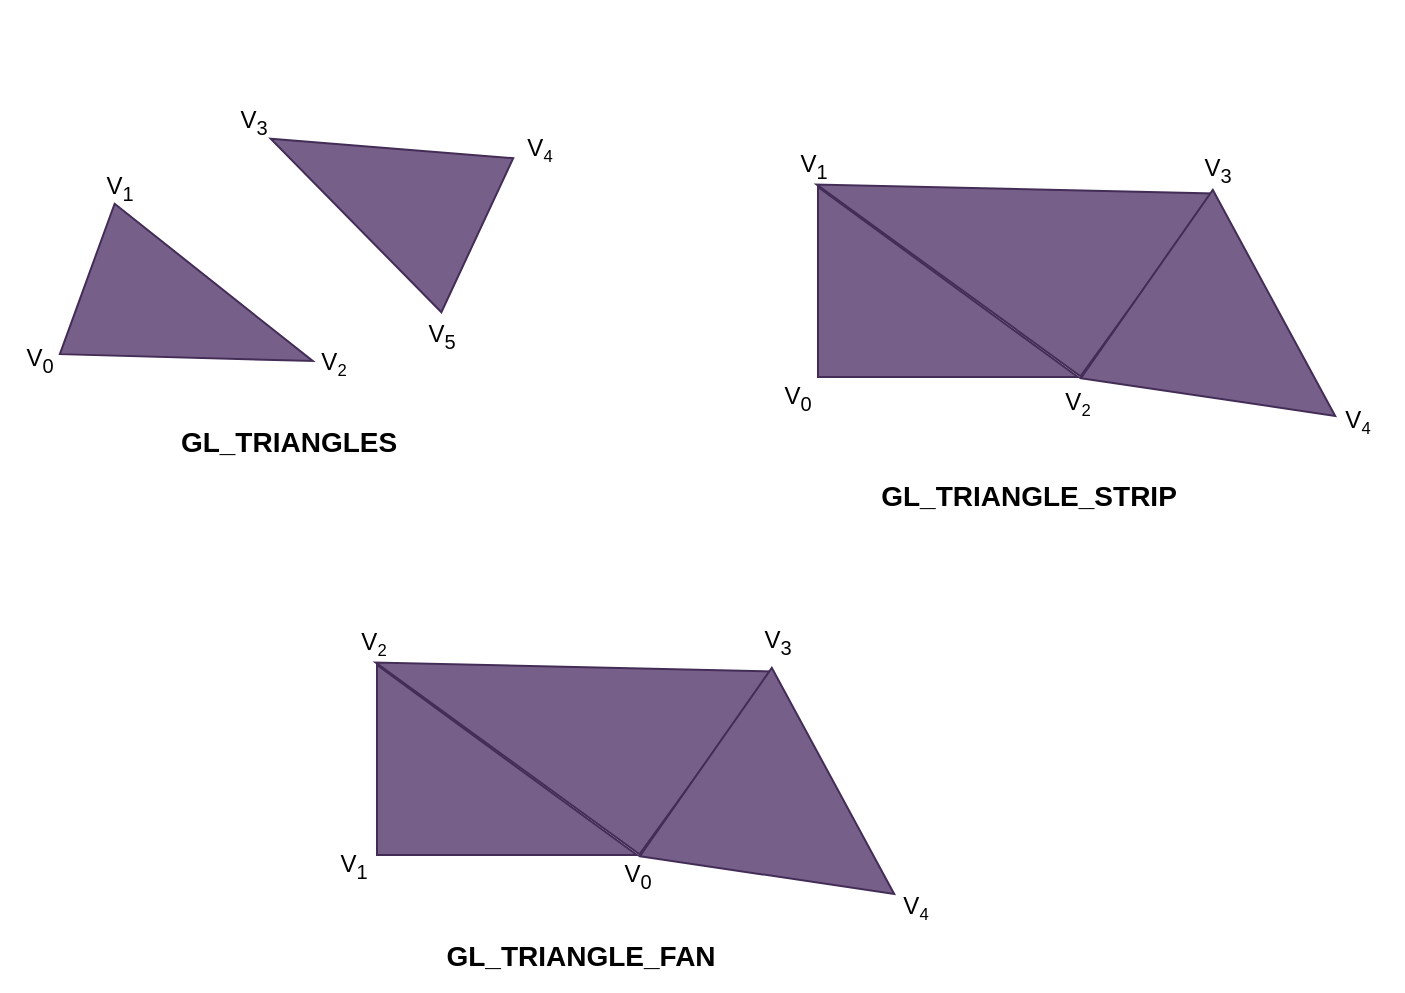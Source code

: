 <mxfile version="10.6.0" type="device"><diagram id="_uZqH9IhVgXf3lKm0CA_" name="Page-1"><mxGraphModel dx="1394" dy="796" grid="1" gridSize="10" guides="1" tooltips="1" connect="1" arrows="1" fold="1" page="1" pageScale="1" pageWidth="827" pageHeight="1169" math="0" shadow="0"><root><mxCell id="0"/><mxCell id="1" parent="0"/><mxCell id="55BrpqhsR1ldlOLZTCds-1" value="" style="triangle;whiteSpace=wrap;html=1;rotation=20;fillColor=#76608a;strokeColor=#432D57;fontColor=#ffffff;" vertex="1" parent="1"><mxGeometry x="151" y="289" width="120" height="80" as="geometry"/></mxCell><mxCell id="55BrpqhsR1ldlOLZTCds-2" value="" style="triangle;whiteSpace=wrap;html=1;rotation=-155;fillColor=#76608a;strokeColor=#432D57;fontColor=#ffffff;" vertex="1" parent="1"><mxGeometry x="241" y="220" width="114" height="85" as="geometry"/></mxCell><mxCell id="55BrpqhsR1ldlOLZTCds-3" value="V&lt;sub&gt;0&lt;/sub&gt;" style="text;html=1;strokeColor=none;fillColor=none;align=center;verticalAlign=middle;whiteSpace=wrap;rounded=0;" vertex="1" parent="1"><mxGeometry x="111" y="339" width="40" height="20" as="geometry"/></mxCell><mxCell id="55BrpqhsR1ldlOLZTCds-5" value="V&lt;span style=&quot;font-size: 10px&quot;&gt;&lt;sub&gt;4&lt;/sub&gt;&lt;/span&gt;" style="text;html=1;strokeColor=none;fillColor=none;align=center;verticalAlign=middle;whiteSpace=wrap;rounded=0;" vertex="1" parent="1"><mxGeometry x="361" y="232.5" width="40" height="20" as="geometry"/></mxCell><mxCell id="55BrpqhsR1ldlOLZTCds-6" value="V&lt;span style=&quot;font-size: 10px&quot;&gt;&lt;sub&gt;2&lt;/sub&gt;&lt;/span&gt;" style="text;html=1;strokeColor=none;fillColor=none;align=center;verticalAlign=middle;whiteSpace=wrap;rounded=0;" vertex="1" parent="1"><mxGeometry x="258" y="340" width="40" height="20" as="geometry"/></mxCell><mxCell id="55BrpqhsR1ldlOLZTCds-7" value="V&lt;sub&gt;1&lt;/sub&gt;" style="text;html=1;strokeColor=none;fillColor=none;align=center;verticalAlign=middle;whiteSpace=wrap;rounded=0;" vertex="1" parent="1"><mxGeometry x="151" y="252.5" width="40" height="20" as="geometry"/></mxCell><mxCell id="55BrpqhsR1ldlOLZTCds-8" value="V&lt;sub&gt;5&lt;/sub&gt;" style="text;html=1;strokeColor=none;fillColor=none;align=center;verticalAlign=middle;whiteSpace=wrap;rounded=0;" vertex="1" parent="1"><mxGeometry x="312" y="327" width="40" height="20" as="geometry"/></mxCell><mxCell id="55BrpqhsR1ldlOLZTCds-9" value="V&lt;sub&gt;3&lt;/sub&gt;" style="text;html=1;strokeColor=none;fillColor=none;align=center;verticalAlign=middle;whiteSpace=wrap;rounded=0;" vertex="1" parent="1"><mxGeometry x="218" y="220" width="40" height="20" as="geometry"/></mxCell><mxCell id="55BrpqhsR1ldlOLZTCds-12" value="&lt;b&gt;&lt;font style=&quot;font-size: 14px&quot;&gt;GL_TRIANGLES&lt;/font&gt;&lt;/b&gt;" style="text;html=1;strokeColor=none;fillColor=none;align=center;verticalAlign=middle;whiteSpace=wrap;rounded=0;" vertex="1" parent="1"><mxGeometry x="199" y="375" width="113" height="30" as="geometry"/></mxCell><mxCell id="55BrpqhsR1ldlOLZTCds-27" value="" style="verticalLabelPosition=bottom;verticalAlign=top;html=1;shape=mxgraph.basic.orthogonal_triangle;strokeColor=#432D57;fillColor=#76608a;fontColor=#ffffff;" vertex="1" parent="1"><mxGeometry x="520" y="262.5" width="130" height="95" as="geometry"/></mxCell><mxCell id="55BrpqhsR1ldlOLZTCds-30" value="" style="verticalLabelPosition=bottom;verticalAlign=top;html=1;shape=mxgraph.basic.orthogonal_triangle;strokeColor=#432D57;fillColor=#76608a;direction=west;rotation=126;fontColor=#ffffff;" vertex="1" parent="1"><mxGeometry x="562" y="182" width="113" height="163" as="geometry"/></mxCell><mxCell id="55BrpqhsR1ldlOLZTCds-31" value="" style="triangle;whiteSpace=wrap;html=1;strokeColor=#432D57;fillColor=#76608a;rotation=35;fontColor=#ffffff;" vertex="1" parent="1"><mxGeometry x="674" y="286.5" width="115" height="115" as="geometry"/></mxCell><mxCell id="55BrpqhsR1ldlOLZTCds-34" value="" style="verticalLabelPosition=bottom;verticalAlign=top;html=1;shape=mxgraph.basic.orthogonal_triangle;strokeColor=#432D57;fillColor=#76608a;fontColor=#ffffff;" vertex="1" parent="1"><mxGeometry x="299.5" y="501.5" width="130" height="95" as="geometry"/></mxCell><mxCell id="55BrpqhsR1ldlOLZTCds-35" value="" style="verticalLabelPosition=bottom;verticalAlign=top;html=1;shape=mxgraph.basic.orthogonal_triangle;strokeColor=#432D57;fillColor=#76608a;direction=west;rotation=126;fontColor=#ffffff;" vertex="1" parent="1"><mxGeometry x="341.5" y="421" width="113" height="163" as="geometry"/></mxCell><mxCell id="55BrpqhsR1ldlOLZTCds-36" value="" style="triangle;whiteSpace=wrap;html=1;strokeColor=#432D57;fillColor=#76608a;rotation=35;fontColor=#ffffff;" vertex="1" parent="1"><mxGeometry x="453.5" y="525.5" width="115" height="115" as="geometry"/></mxCell><mxCell id="55BrpqhsR1ldlOLZTCds-37" value="V&lt;sub&gt;0&lt;/sub&gt;" style="text;html=1;strokeColor=none;fillColor=none;align=center;verticalAlign=middle;whiteSpace=wrap;rounded=0;" vertex="1" parent="1"><mxGeometry x="490" y="357.5" width="40" height="20" as="geometry"/></mxCell><mxCell id="55BrpqhsR1ldlOLZTCds-38" value="V&lt;sub&gt;0&lt;/sub&gt;" style="text;html=1;strokeColor=none;fillColor=none;align=center;verticalAlign=middle;whiteSpace=wrap;rounded=0;" vertex="1" parent="1"><mxGeometry x="409.5" y="596.5" width="40" height="20" as="geometry"/></mxCell><mxCell id="55BrpqhsR1ldlOLZTCds-39" value="V&lt;sub&gt;1&lt;/sub&gt;" style="text;html=1;strokeColor=none;fillColor=none;align=center;verticalAlign=middle;whiteSpace=wrap;rounded=0;" vertex="1" parent="1"><mxGeometry x="268" y="592" width="40" height="20" as="geometry"/></mxCell><mxCell id="55BrpqhsR1ldlOLZTCds-40" value="V&lt;sub&gt;1&lt;/sub&gt;" style="text;html=1;strokeColor=none;fillColor=none;align=center;verticalAlign=middle;whiteSpace=wrap;rounded=0;" vertex="1" parent="1"><mxGeometry x="498" y="241.5" width="40" height="20" as="geometry"/></mxCell><mxCell id="55BrpqhsR1ldlOLZTCds-41" value="V&lt;span style=&quot;font-size: 10px&quot;&gt;&lt;sub&gt;2&lt;/sub&gt;&lt;/span&gt;" style="text;html=1;strokeColor=none;fillColor=none;align=center;verticalAlign=middle;whiteSpace=wrap;rounded=0;" vertex="1" parent="1"><mxGeometry x="278" y="480" width="40" height="20" as="geometry"/></mxCell><mxCell id="55BrpqhsR1ldlOLZTCds-42" value="V&lt;span style=&quot;font-size: 10px&quot;&gt;&lt;sub&gt;2&lt;/sub&gt;&lt;/span&gt;" style="text;html=1;strokeColor=none;fillColor=none;align=center;verticalAlign=middle;whiteSpace=wrap;rounded=0;" vertex="1" parent="1"><mxGeometry x="630" y="360" width="40" height="20" as="geometry"/></mxCell><mxCell id="55BrpqhsR1ldlOLZTCds-43" value="V&lt;sub&gt;3&lt;/sub&gt;" style="text;html=1;strokeColor=none;fillColor=none;align=center;verticalAlign=middle;whiteSpace=wrap;rounded=0;" vertex="1" parent="1"><mxGeometry x="700" y="243.5" width="40" height="20" as="geometry"/></mxCell><mxCell id="55BrpqhsR1ldlOLZTCds-44" value="V&lt;sub&gt;3&lt;/sub&gt;" style="text;html=1;strokeColor=none;fillColor=none;align=center;verticalAlign=middle;whiteSpace=wrap;rounded=0;" vertex="1" parent="1"><mxGeometry x="480" y="480" width="40" height="20" as="geometry"/></mxCell><mxCell id="55BrpqhsR1ldlOLZTCds-45" value="V&lt;span style=&quot;font-size: 10px&quot;&gt;&lt;sub&gt;4&lt;/sub&gt;&lt;/span&gt;" style="text;html=1;strokeColor=none;fillColor=none;align=center;verticalAlign=middle;whiteSpace=wrap;rounded=0;" vertex="1" parent="1"><mxGeometry x="770" y="369" width="40" height="20" as="geometry"/></mxCell><mxCell id="55BrpqhsR1ldlOLZTCds-46" value="V&lt;span style=&quot;font-size: 10px&quot;&gt;&lt;sub&gt;4&lt;/sub&gt;&lt;/span&gt;" style="text;html=1;strokeColor=none;fillColor=none;align=center;verticalAlign=middle;whiteSpace=wrap;rounded=0;" vertex="1" parent="1"><mxGeometry x="548.5" y="612" width="40" height="20" as="geometry"/></mxCell><mxCell id="55BrpqhsR1ldlOLZTCds-47" value="&lt;b&gt;&lt;font style=&quot;font-size: 14px&quot;&gt;GL_TRIANGLE_STRIP&lt;/font&gt;&lt;/b&gt;" style="text;html=1;strokeColor=none;fillColor=none;align=center;verticalAlign=middle;whiteSpace=wrap;rounded=0;" vertex="1" parent="1"><mxGeometry x="568.5" y="401.5" width="113" height="30" as="geometry"/></mxCell><mxCell id="55BrpqhsR1ldlOLZTCds-48" value="&lt;b&gt;&lt;font style=&quot;font-size: 14px&quot;&gt;GL_TRIANGLE_FAN&lt;/font&gt;&lt;/b&gt;" style="text;html=1;strokeColor=none;fillColor=none;align=center;verticalAlign=middle;whiteSpace=wrap;rounded=0;" vertex="1" parent="1"><mxGeometry x="344.5" y="632" width="113" height="30" as="geometry"/></mxCell></root></mxGraphModel></diagram></mxfile>